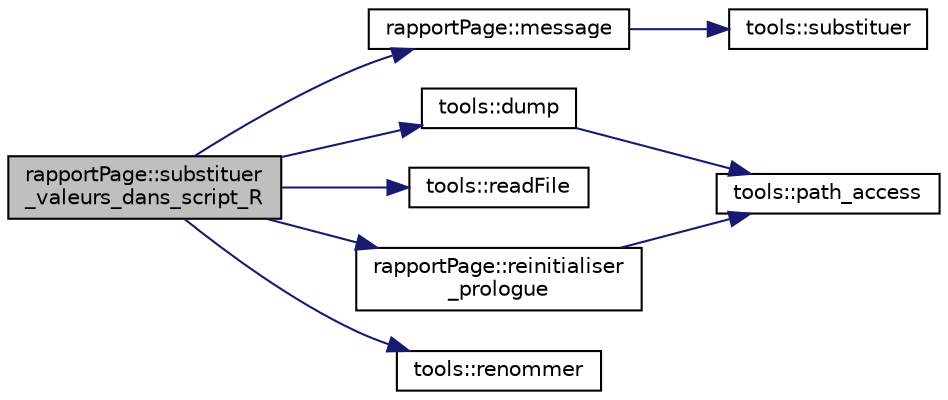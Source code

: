 digraph "rapportPage::substituer_valeurs_dans_script_R"
{
 // INTERACTIVE_SVG=YES
  edge [fontname="Helvetica",fontsize="10",labelfontname="Helvetica",labelfontsize="10"];
  node [fontname="Helvetica",fontsize="10",shape=record];
  rankdir="LR";
  Node24 [label="rapportPage::substituer\l_valeurs_dans_script_R",height=0.2,width=0.4,color="black", fillcolor="grey75", style="filled", fontcolor="black"];
  Node24 -> Node25 [color="midnightblue",fontsize="10",style="solid",fontname="Helvetica"];
  Node25 [label="tools::dump",height=0.2,width=0.4,color="black", fillcolor="white", style="filled",URL="$classtools.html#a995219ca14bd1ddcb10cb2a3fffed5a5",tooltip="Créer un fichier temporaire temp dans le répertoire racine et le remplit avec une chaîone de caractèr..."];
  Node25 -> Node26 [color="midnightblue",fontsize="10",style="solid",fontname="Helvetica"];
  Node26 [label="tools::path_access",height=0.2,width=0.4,color="black", fillcolor="white", style="filled",URL="$classtools.html#a89d2cd8ffcaed8423439c16d1ee59ab0",tooltip="Renvoie le chemin d&#39;un fichier ou d&#39;un répertoire du répertoire racine de la distribution (adjacent a..."];
  Node24 -> Node27 [color="midnightblue",fontsize="10",style="solid",fontname="Helvetica"];
  Node27 [label="rapportPage::message",height=0.2,width=0.4,color="black", fillcolor="white", style="filled",URL="$classrapport_page.html#a1a7a3a890edba395a9d807aacfc0e691",tooltip="Affichage de la liste des parties du rapport qui seront générées. "];
  Node27 -> Node28 [color="midnightblue",fontsize="10",style="solid",fontname="Helvetica"];
  Node28 [label="tools::substituer",height=0.2,width=0.4,color="black", fillcolor="white", style="filled",URL="$classtools.html#a7cba03deaa6e1311c2d0e5fb9fdcfa5c",tooltip="Remplace des chaînes de caractères, lorsqu&#39;elles correspondent à une expression rationnelle, dans une chaîne de caractères donnée par une chaîne de caractères donnée. "];
  Node24 -> Node29 [color="midnightblue",fontsize="10",style="solid",fontname="Helvetica"];
  Node29 [label="tools::readFile",height=0.2,width=0.4,color="black", fillcolor="white", style="filled",URL="$classtools.html#af43fc30ac740fa0fa1d773afb2538c8c",tooltip="Liste un fichier entre deux lignes données et sur une largeur donnée. "];
  Node24 -> Node30 [color="midnightblue",fontsize="10",style="solid",fontname="Helvetica"];
  Node30 [label="rapportPage::reinitialiser\l_prologue",height=0.2,width=0.4,color="black", fillcolor="white", style="filled",URL="$classrapport_page.html#ad3308e878a28c934bd8bb35721d2eaf4",tooltip="Réinitialise l&#39;exportation des codes d&#39;éléments de paye Ecrase prologue_scripts.R ( prologue_script_p..."];
  Node30 -> Node26 [color="midnightblue",fontsize="10",style="solid",fontname="Helvetica"];
  Node24 -> Node31 [color="midnightblue",fontsize="10",style="solid",fontname="Helvetica"];
  Node31 [label="tools::renommer",height=0.2,width=0.4,color="black", fillcolor="white", style="filled",URL="$classtools.html#a888a6211f6956005dba0132e1ee5fd92",tooltip="Renomme un fichier. "];
}
